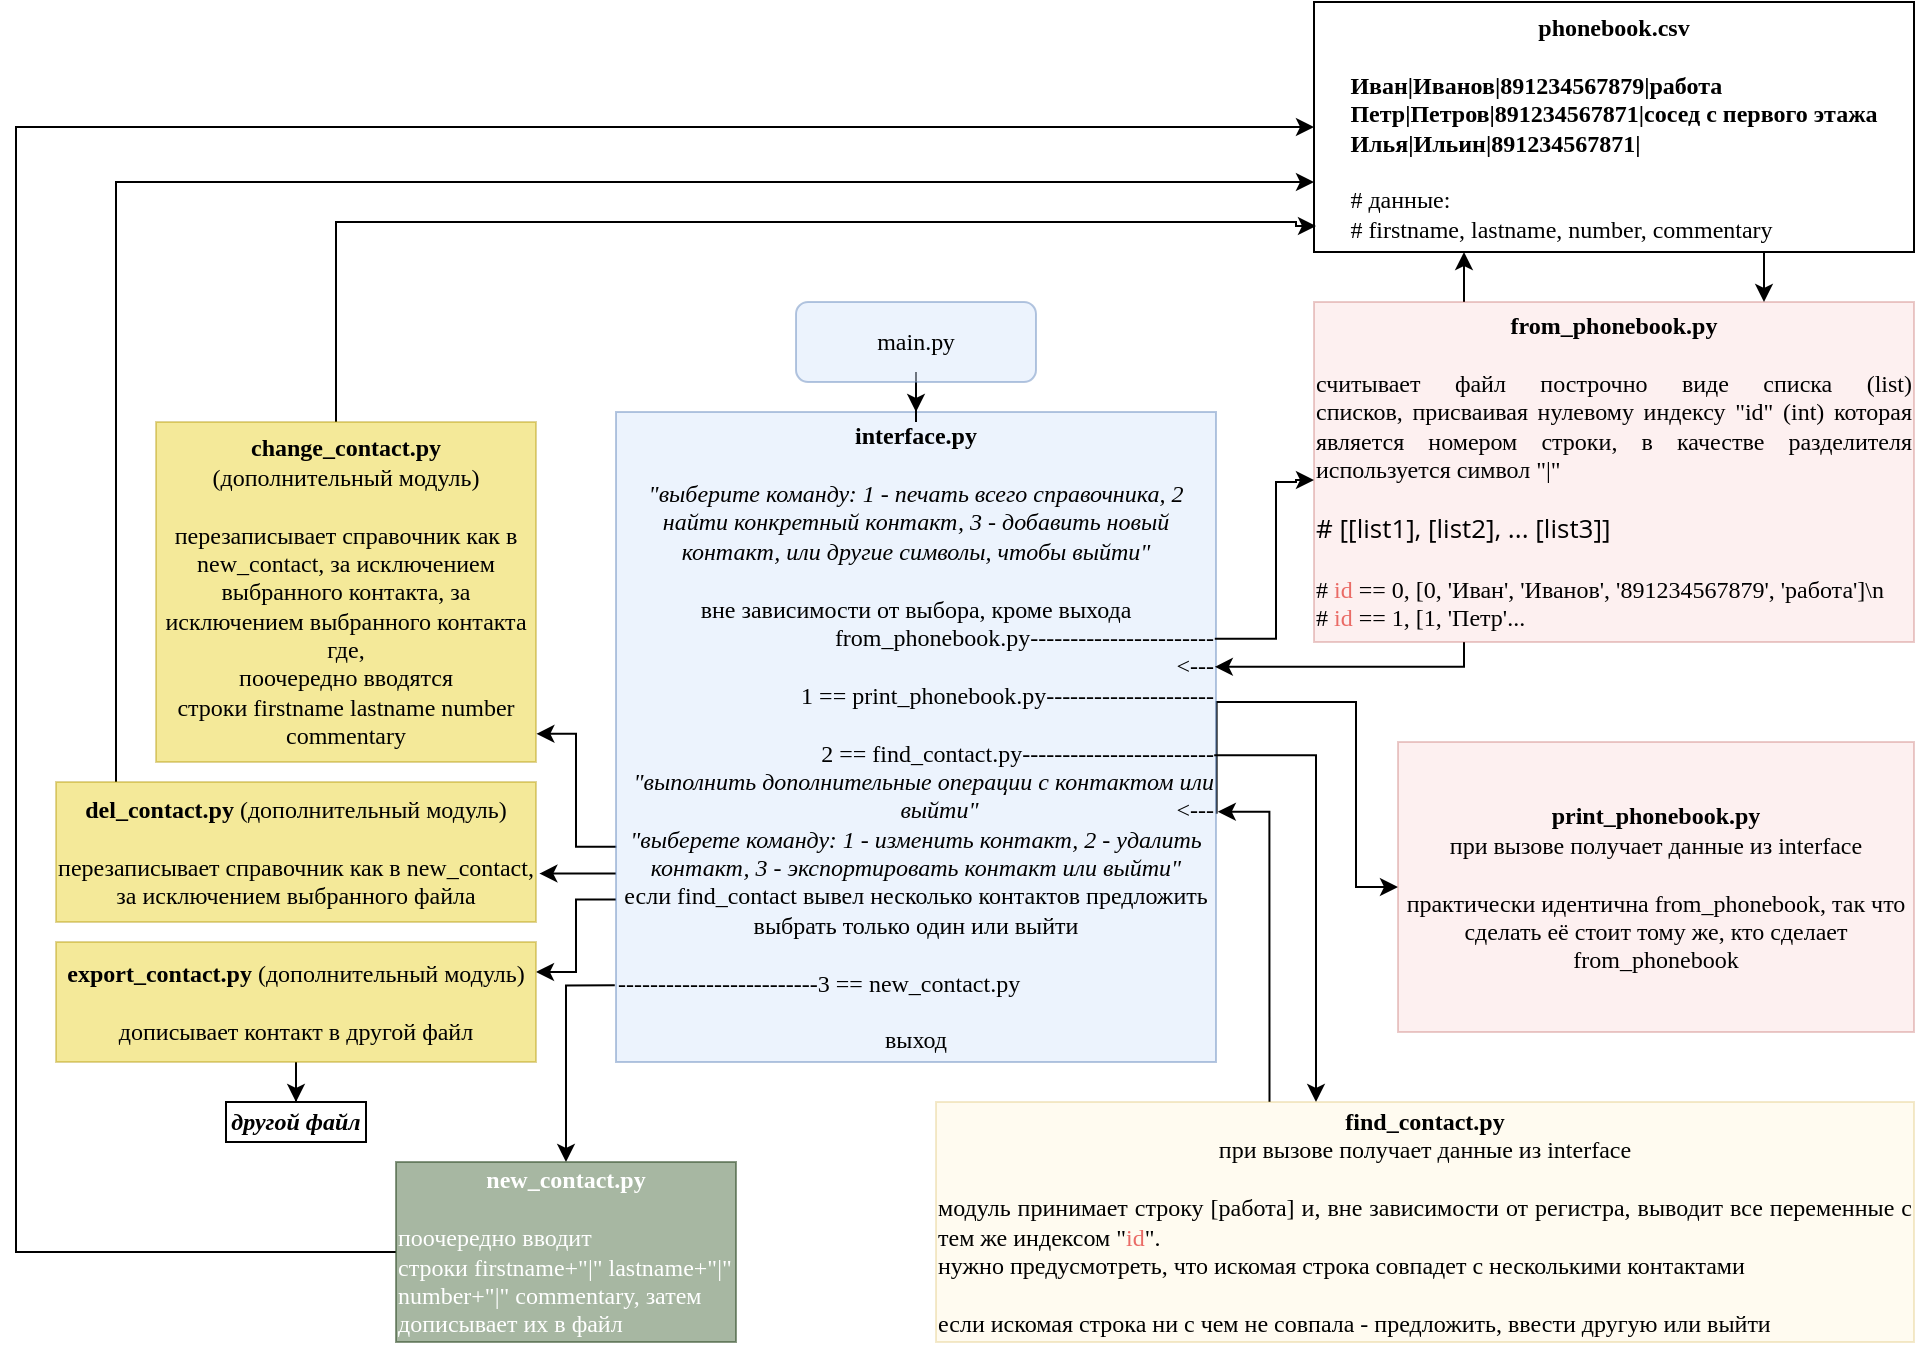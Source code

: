 <mxfile>
    <diagram id="C5RBs43oDa-KdzZeNtuy" name="Page-1">
        <mxGraphModel dx="842" dy="1774" grid="1" gridSize="10" guides="1" tooltips="1" connect="1" arrows="1" fold="1" page="1" pageScale="1" pageWidth="827" pageHeight="1169" math="0" shadow="0">
            <root>
                <mxCell id="WIyWlLk6GJQsqaUBKTNV-0"/>
                <mxCell id="WIyWlLk6GJQsqaUBKTNV-1" parent="WIyWlLk6GJQsqaUBKTNV-0"/>
                <mxCell id="DkASAoRrlRsz0CoVsxVr-43" style="edgeStyle=orthogonalEdgeStyle;rounded=0;orthogonalLoop=1;jettySize=auto;html=1;entryX=0;entryY=0.5;entryDx=0;entryDy=0;fontFamily=Times New Roman;exitX=1.001;exitY=0.618;exitDx=0;exitDy=0;exitPerimeter=0;" parent="WIyWlLk6GJQsqaUBKTNV-1" source="DkASAoRrlRsz0CoVsxVr-0" target="DkASAoRrlRsz0CoVsxVr-7" edge="1">
                    <mxGeometry relative="1" as="geometry">
                        <Array as="points">
                            <mxPoint x="610" y="250"/>
                            <mxPoint x="680" y="250"/>
                            <mxPoint x="680" y="343"/>
                        </Array>
                    </mxGeometry>
                </mxCell>
                <mxCell id="0z7Km0U5pkdLjFJuTF95-9" style="edgeStyle=orthogonalEdgeStyle;rounded=0;orthogonalLoop=1;jettySize=auto;html=1;entryX=1;entryY=0.25;entryDx=0;entryDy=0;fontFamily=Times New Roman;exitX=0;exitY=0.75;exitDx=0;exitDy=0;" parent="WIyWlLk6GJQsqaUBKTNV-1" source="DkASAoRrlRsz0CoVsxVr-0" target="0z7Km0U5pkdLjFJuTF95-3" edge="1">
                    <mxGeometry relative="1" as="geometry"/>
                </mxCell>
                <mxCell id="0z7Km0U5pkdLjFJuTF95-10" style="edgeStyle=orthogonalEdgeStyle;rounded=0;orthogonalLoop=1;jettySize=auto;html=1;entryX=1.001;entryY=0.917;entryDx=0;entryDy=0;fontFamily=Times New Roman;exitX=0.001;exitY=0.669;exitDx=0;exitDy=0;exitPerimeter=0;entryPerimeter=0;" parent="WIyWlLk6GJQsqaUBKTNV-1" source="DkASAoRrlRsz0CoVsxVr-0" target="DkASAoRrlRsz0CoVsxVr-30" edge="1">
                    <mxGeometry relative="1" as="geometry"/>
                </mxCell>
                <mxCell id="0z7Km0U5pkdLjFJuTF95-20" style="edgeStyle=orthogonalEdgeStyle;rounded=0;orthogonalLoop=1;jettySize=auto;html=1;entryX=0.5;entryY=0;entryDx=0;entryDy=0;fontFamily=Times New Roman;exitX=-0.002;exitY=0.882;exitDx=0;exitDy=0;exitPerimeter=0;" parent="WIyWlLk6GJQsqaUBKTNV-1" source="DkASAoRrlRsz0CoVsxVr-0" target="DkASAoRrlRsz0CoVsxVr-11" edge="1">
                    <mxGeometry relative="1" as="geometry"/>
                </mxCell>
                <mxCell id="0z7Km0U5pkdLjFJuTF95-24" style="edgeStyle=orthogonalEdgeStyle;rounded=0;orthogonalLoop=1;jettySize=auto;html=1;entryX=1.007;entryY=0.655;entryDx=0;entryDy=0;entryPerimeter=0;fontFamily=Times New Roman;exitX=0;exitY=0.71;exitDx=0;exitDy=0;exitPerimeter=0;" parent="WIyWlLk6GJQsqaUBKTNV-1" source="DkASAoRrlRsz0CoVsxVr-0" target="DkASAoRrlRsz0CoVsxVr-33" edge="1">
                    <mxGeometry relative="1" as="geometry"/>
                </mxCell>
                <mxCell id="DkASAoRrlRsz0CoVsxVr-0" value="&lt;b&gt;interface.pу&lt;/b&gt;&lt;br&gt;&lt;br&gt;&lt;i&gt;&quot;выберите команду: 1 - печать всего справочника, 2 найти конкретный контакт, 3 - добавить новый контакт, или другие символы, чтобы выйти&quot;&lt;/i&gt;&lt;br&gt;&lt;br&gt;вне зависимости от выбора, кроме выхода&lt;br&gt;&lt;div style=&quot;text-align: right;&quot;&gt;&lt;span style=&quot;background-color: initial;&quot;&gt;&amp;nbsp;&amp;nbsp;&lt;/span&gt;&lt;span style=&quot;background-color: initial;&quot;&gt;from_phonebook.py-----------------------&lt;/span&gt;&lt;/div&gt;&lt;div style=&quot;&quot;&gt;&lt;/div&gt;&lt;div style=&quot;text-align: right;&quot;&gt;&amp;lt;---&lt;/div&gt;&lt;div style=&quot;text-align: right;&quot;&gt;&lt;span style=&quot;background-color: initial;&quot;&gt;1 == print_phonebook.py---------------------&lt;/span&gt;&lt;/div&gt;&lt;br&gt;&lt;div style=&quot;text-align: right;&quot;&gt;&lt;span style=&quot;background-color: initial;&quot;&gt;2 == find_contact.py------------------------&lt;/span&gt;&lt;/div&gt;&lt;span style=&quot;&quot;&gt;&lt;div style=&quot;text-align: right;&quot;&gt;&lt;span style=&quot;background-color: initial;&quot;&gt;&lt;i&gt;&quot;выполнить дополнительные операции с контактом или выйти&quot;&amp;nbsp; &amp;nbsp; &amp;nbsp; &amp;nbsp; &amp;nbsp; &amp;nbsp; &amp;nbsp; &amp;nbsp; &amp;nbsp; &amp;nbsp; &amp;nbsp; &amp;nbsp; &amp;nbsp; &amp;nbsp; &amp;nbsp; &amp;nbsp; &amp;nbsp;&lt;/i&gt;&lt;/span&gt;&lt;span style=&quot;background-color: initial; text-align: right;&quot;&gt;&amp;lt;---&lt;/span&gt;&lt;/div&gt;&lt;/span&gt;&lt;i&gt;&quot;выберете команду: 1 - изменить контакт, 2 - удалить контакт, 3 - экспортировать контакт или выйти&quot;&lt;/i&gt;&lt;br&gt;если find_contact вывел несколько контактов предложить выбрать только один или выйти&lt;br&gt;&lt;br&gt;&lt;div style=&quot;text-align: left;&quot;&gt;&lt;span style=&quot;background-color: initial;&quot;&gt;-------------------------3 == new_contact.py&lt;/span&gt;&lt;/div&gt;&lt;br&gt;выход" style="rounded=0;whiteSpace=wrap;html=1;fontFamily=Times New Roman;fillColor=#dae8fc;strokeColor=#6c8ebf;opacity=50;" parent="WIyWlLk6GJQsqaUBKTNV-1" vertex="1">
                    <mxGeometry x="310" y="105" width="300" height="325" as="geometry"/>
                </mxCell>
                <mxCell id="DkASAoRrlRsz0CoVsxVr-9" style="edgeStyle=orthogonalEdgeStyle;rounded=0;orthogonalLoop=1;jettySize=auto;html=1;entryX=0.5;entryY=0;entryDx=0;entryDy=0;fontFamily=Times New Roman;" parent="WIyWlLk6GJQsqaUBKTNV-1" source="WIyWlLk6GJQsqaUBKTNV-3" target="DkASAoRrlRsz0CoVsxVr-0" edge="1">
                    <mxGeometry relative="1" as="geometry"/>
                </mxCell>
                <mxCell id="WIyWlLk6GJQsqaUBKTNV-3" value="main.ру" style="rounded=1;whiteSpace=wrap;html=1;fontSize=12;glass=0;strokeWidth=1;shadow=0;fontFamily=Times New Roman;fillColor=#dae8fc;strokeColor=#6c8ebf;opacity=50;" parent="WIyWlLk6GJQsqaUBKTNV-1" vertex="1">
                    <mxGeometry x="400" y="50" width="120" height="40" as="geometry"/>
                </mxCell>
                <mxCell id="DkASAoRrlRsz0CoVsxVr-19" style="edgeStyle=orthogonalEdgeStyle;rounded=0;orthogonalLoop=1;jettySize=auto;html=1;fontFamily=Times New Roman;exitX=0.997;exitY=0.528;exitDx=0;exitDy=0;exitPerimeter=0;" parent="WIyWlLk6GJQsqaUBKTNV-1" source="DkASAoRrlRsz0CoVsxVr-0" target="DkASAoRrlRsz0CoVsxVr-10" edge="1">
                    <mxGeometry relative="1" as="geometry">
                        <Array as="points">
                            <mxPoint x="660" y="277"/>
                        </Array>
                    </mxGeometry>
                </mxCell>
                <mxCell id="DkASAoRrlRsz0CoVsxVr-42" style="edgeStyle=orthogonalEdgeStyle;rounded=0;orthogonalLoop=1;jettySize=auto;html=1;entryX=0.998;entryY=0.392;entryDx=0;entryDy=0;exitX=0.25;exitY=1;exitDx=0;exitDy=0;fontFamily=Times New Roman;entryPerimeter=0;" parent="WIyWlLk6GJQsqaUBKTNV-1" source="DkASAoRrlRsz0CoVsxVr-3" target="DkASAoRrlRsz0CoVsxVr-0" edge="1">
                    <mxGeometry relative="1" as="geometry">
                        <Array as="points">
                            <mxPoint x="734" y="232"/>
                        </Array>
                    </mxGeometry>
                </mxCell>
                <mxCell id="DkASAoRrlRsz0CoVsxVr-49" style="edgeStyle=orthogonalEdgeStyle;rounded=0;orthogonalLoop=1;jettySize=auto;html=1;entryX=0.25;entryY=1;entryDx=0;entryDy=0;fontFamily=Times New Roman;fontColor=#EA6B66;exitX=0.25;exitY=0;exitDx=0;exitDy=0;" parent="WIyWlLk6GJQsqaUBKTNV-1" source="DkASAoRrlRsz0CoVsxVr-3" target="DkASAoRrlRsz0CoVsxVr-14" edge="1">
                    <mxGeometry relative="1" as="geometry"/>
                </mxCell>
                <mxCell id="DkASAoRrlRsz0CoVsxVr-3" value="&lt;div style=&quot;&quot;&gt;&lt;span style=&quot;background-color: initial;&quot;&gt;&lt;b&gt;from_phonebook.py&lt;/b&gt;&lt;/span&gt;&lt;/div&gt;&lt;div style=&quot;text-align: justify;&quot;&gt;&lt;br&gt;&lt;/div&gt;&lt;div style=&quot;text-align: justify;&quot;&gt;&lt;span style=&quot;background-color: initial;&quot;&gt;считывает&amp;nbsp;&lt;/span&gt;&lt;span style=&quot;background-color: initial;&quot;&gt;файл построчно&lt;/span&gt;&lt;span style=&quot;background-color: initial;&quot;&gt;&amp;nbsp;виде списка (list) списков,&amp;nbsp;&lt;/span&gt;&lt;span style=&quot;background-color: initial;&quot;&gt;присваивая нулевому индексу &quot;id&quot; (int) которая является номером строки, в качестве разделителя используется символ &quot;|&quot;&lt;/span&gt;&lt;/div&gt;&lt;div style=&quot;text-align: justify;&quot;&gt;&lt;span style=&quot;background-color: initial;&quot;&gt;&lt;br&gt;&lt;/span&gt;&lt;/div&gt;&lt;div style=&quot;text-align: justify;&quot;&gt;&lt;span style=&quot;font-family: &amp;quot;Open Sans&amp;quot;; font-size: 13px; text-align: start;&quot;&gt;# [[list1], [list2], ... [list3]]&lt;/span&gt;&lt;span style=&quot;background-color: initial;&quot;&gt;&lt;br&gt;&lt;/span&gt;&lt;/div&gt;&lt;div style=&quot;text-align: justify;&quot;&gt;&lt;span style=&quot;color: rgb(102, 102, 102); font-family: &amp;quot;Open Sans&amp;quot;; font-size: 13px; text-align: start; background-color: rgba(82, 82, 128, 0.09);&quot;&gt;&lt;br&gt;&lt;/span&gt;&lt;/div&gt;&lt;div style=&quot;text-align: justify;&quot;&gt;&lt;span style=&quot;background-color: initial;&quot;&gt;# &lt;font color=&quot;#ea6b66&quot;&gt;id&lt;/font&gt; == 0, [0, '&lt;/span&gt;&lt;span style=&quot;background-color: initial;&quot;&gt;Иван', 'Иванов', '891234567879', 'работа']\n&lt;/span&gt;&lt;/div&gt;&lt;div style=&quot;text-align: justify;&quot;&gt;&lt;span style=&quot;background-color: initial;&quot;&gt;# &lt;font color=&quot;#ea6b66&quot;&gt;id&lt;/font&gt; == 1, [1, 'Петр'...&lt;/span&gt;&lt;/div&gt;" style="rounded=0;whiteSpace=wrap;html=1;strokeWidth=1;fontFamily=Times New Roman;fillColor=#f8cecc;strokeColor=#b85450;opacity=30;" parent="WIyWlLk6GJQsqaUBKTNV-1" vertex="1">
                    <mxGeometry x="659" y="50" width="300" height="170" as="geometry"/>
                </mxCell>
                <mxCell id="DkASAoRrlRsz0CoVsxVr-7" value="&lt;b&gt;print_phonebook.py&lt;/b&gt;&lt;br&gt;при вызове получает данные из interface&lt;br&gt;&lt;br&gt;практически идентична from_phonebook, так что сделать её стоит тому же, кто сделает from_phonebook&lt;br&gt;" style="rounded=0;whiteSpace=wrap;html=1;fontFamily=Times New Roman;fillColor=#f8cecc;strokeColor=#b85450;opacity=30;" parent="WIyWlLk6GJQsqaUBKTNV-1" vertex="1">
                    <mxGeometry x="701" y="270" width="258" height="145" as="geometry"/>
                </mxCell>
                <mxCell id="0z7Km0U5pkdLjFJuTF95-22" style="edgeStyle=orthogonalEdgeStyle;rounded=0;orthogonalLoop=1;jettySize=auto;html=1;entryX=1.003;entryY=0.615;entryDx=0;entryDy=0;entryPerimeter=0;fontFamily=Times New Roman;exitX=0.341;exitY=0;exitDx=0;exitDy=0;exitPerimeter=0;" parent="WIyWlLk6GJQsqaUBKTNV-1" source="DkASAoRrlRsz0CoVsxVr-10" target="DkASAoRrlRsz0CoVsxVr-0" edge="1">
                    <mxGeometry relative="1" as="geometry"/>
                </mxCell>
                <mxCell id="DkASAoRrlRsz0CoVsxVr-10" value="&lt;div style=&quot;&quot;&gt;&lt;span style=&quot;background-color: initial;&quot;&gt;&lt;b&gt;find_contact.py&lt;/b&gt;&lt;/span&gt;&lt;/div&gt;&lt;div style=&quot;&quot;&gt;при вызове получает данные из interface&lt;br&gt;&lt;/div&gt;&lt;div style=&quot;text-align: justify;&quot;&gt;&lt;br&gt;&lt;/div&gt;&lt;div style=&quot;text-align: justify;&quot;&gt;&lt;span style=&quot;background-color: initial;&quot;&gt;модуль принимает строку [работа]&amp;nbsp;&lt;/span&gt;&lt;span style=&quot;background-color: initial;&quot;&gt;и, вне зависимости от регистра,&amp;nbsp;выводит все переменные с тем же индексом &quot;&lt;font color=&quot;#ea6b66&quot;&gt;id&lt;/font&gt;&quot;.&lt;/span&gt;&lt;/div&gt;&lt;div style=&quot;text-align: justify;&quot;&gt;&lt;span style=&quot;background-color: initial;&quot;&gt;нужно предусмотреть, что искомая строка совпадет с несколькими&amp;nbsp;контактами&lt;/span&gt;&lt;/div&gt;&lt;div style=&quot;text-align: justify;&quot;&gt;&lt;br&gt;&lt;/div&gt;&lt;div style=&quot;text-align: justify;&quot;&gt;если искомая строка ни с чем не совпала - предложить, ввести другую или выйти&lt;/div&gt;" style="rounded=0;whiteSpace=wrap;html=1;align=center;fontFamily=Times New Roman;fillColor=#fff2cc;strokeColor=#d6b656;opacity=30;" parent="WIyWlLk6GJQsqaUBKTNV-1" vertex="1">
                    <mxGeometry x="470" y="450" width="489" height="120" as="geometry"/>
                </mxCell>
                <mxCell id="0z7Km0U5pkdLjFJuTF95-21" style="edgeStyle=orthogonalEdgeStyle;rounded=0;orthogonalLoop=1;jettySize=auto;html=1;entryX=0;entryY=0.5;entryDx=0;entryDy=0;fontFamily=Times New Roman;" parent="WIyWlLk6GJQsqaUBKTNV-1" source="DkASAoRrlRsz0CoVsxVr-11" target="DkASAoRrlRsz0CoVsxVr-14" edge="1">
                    <mxGeometry relative="1" as="geometry">
                        <Array as="points">
                            <mxPoint x="10" y="525"/>
                            <mxPoint x="10" y="-37"/>
                        </Array>
                    </mxGeometry>
                </mxCell>
                <mxCell id="DkASAoRrlRsz0CoVsxVr-11" value="&lt;span style=&quot;&quot;&gt;&lt;br&gt;&lt;/span&gt;&lt;b&gt;new_contact.py&lt;/b&gt;&lt;span style=&quot;&quot;&gt;&lt;br&gt;&lt;/span&gt;&lt;br&gt;&lt;div style=&quot;text-align: left;&quot;&gt;&lt;span style=&quot;background-color: initial;&quot;&gt;поочередно вводит строки&lt;/span&gt;&lt;span style=&quot;background-color: initial;&quot;&gt;&amp;nbsp;&lt;/span&gt;&lt;span style=&quot;background-color: initial;&quot;&gt;firstname+&quot;|&quot; lastname+&quot;|&quot; number+&quot;|&quot; commentary, затем дописывает их в файл&lt;/span&gt;&lt;/div&gt;&lt;span style=&quot;&quot;&gt;&lt;div style=&quot;text-align: left;&quot;&gt;&lt;span style=&quot;background-color: initial;&quot;&gt;&lt;br&gt;&lt;/span&gt;&lt;/div&gt;&lt;/span&gt;" style="rounded=0;whiteSpace=wrap;html=1;fontFamily=Times New Roman;fillColor=#6d8764;strokeColor=#3A5431;opacity=60;fontColor=#ffffff;" parent="WIyWlLk6GJQsqaUBKTNV-1" vertex="1">
                    <mxGeometry x="200" y="480" width="170" height="90" as="geometry"/>
                </mxCell>
                <mxCell id="DkASAoRrlRsz0CoVsxVr-50" style="edgeStyle=orthogonalEdgeStyle;rounded=0;orthogonalLoop=1;jettySize=auto;html=1;entryX=0.75;entryY=0;entryDx=0;entryDy=0;fontFamily=Times New Roman;fontColor=#EA6B66;exitX=0.75;exitY=1;exitDx=0;exitDy=0;" parent="WIyWlLk6GJQsqaUBKTNV-1" source="DkASAoRrlRsz0CoVsxVr-14" target="DkASAoRrlRsz0CoVsxVr-3" edge="1">
                    <mxGeometry relative="1" as="geometry"/>
                </mxCell>
                <mxCell id="DkASAoRrlRsz0CoVsxVr-14" value="&lt;div style=&quot;&quot;&gt;&lt;span style=&quot;background-color: initial;&quot;&gt;&lt;b&gt;phonebook.csv&lt;/b&gt;&lt;/span&gt;&lt;/div&gt;&lt;span style=&quot;&quot;&gt;&lt;div&gt;&lt;br&gt;&lt;/div&gt;&lt;div style=&quot;text-align: left;&quot;&gt;&lt;span style=&quot;background-color: initial;&quot;&gt;&lt;b&gt;Иван|Иванов|891234567879|работа&lt;/b&gt;&lt;/span&gt;&lt;/div&gt;&lt;div style=&quot;text-align: left;&quot;&gt;&lt;b&gt;&lt;span style=&quot;background-color: initial;&quot;&gt;Петр|Петров|&lt;/span&gt;&lt;span style=&quot;background-color: initial;&quot;&gt;891234567871|сосед с первого этажа&lt;/span&gt;&lt;/b&gt;&lt;/div&gt;&lt;/span&gt;&lt;span style=&quot;&quot;&gt;&lt;div style=&quot;text-align: left;&quot;&gt;&lt;b&gt;&lt;span style=&quot;background-color: initial;&quot;&gt;Илья|Ильин|&lt;/span&gt;&lt;span style=&quot;background-color: initial;&quot;&gt;891234567871|&lt;/span&gt;&lt;/b&gt;&lt;/div&gt;&lt;/span&gt;&lt;span style=&quot;&quot;&gt;&lt;div style=&quot;text-align: left;&quot;&gt;&lt;br&gt;&lt;/div&gt;&lt;div style=&quot;text-align: left;&quot;&gt;# данные:&lt;/div&gt;&lt;div style=&quot;text-align: left;&quot;&gt;&lt;span style=&quot;background-color: initial;&quot;&gt;# firstname, lastname, number, commentary&lt;/span&gt;&lt;/div&gt;&lt;/span&gt;" style="rounded=0;whiteSpace=wrap;html=1;fontFamily=Times New Roman;" parent="WIyWlLk6GJQsqaUBKTNV-1" vertex="1">
                    <mxGeometry x="659" y="-100" width="300" height="125" as="geometry"/>
                </mxCell>
                <mxCell id="0z7Km0U5pkdLjFJuTF95-12" style="edgeStyle=orthogonalEdgeStyle;rounded=0;orthogonalLoop=1;jettySize=auto;html=1;fontFamily=Times New Roman;" parent="WIyWlLk6GJQsqaUBKTNV-1" source="DkASAoRrlRsz0CoVsxVr-30" edge="1">
                    <mxGeometry relative="1" as="geometry">
                        <mxPoint x="660" y="12" as="targetPoint"/>
                        <Array as="points">
                            <mxPoint x="170" y="10"/>
                            <mxPoint x="650" y="10"/>
                            <mxPoint x="650" y="12"/>
                        </Array>
                    </mxGeometry>
                </mxCell>
                <mxCell id="DkASAoRrlRsz0CoVsxVr-30" value="&lt;span style=&quot;text-align: justify;&quot;&gt;&lt;b&gt;change_contact.py &lt;/b&gt;(дополнительный модуль)&lt;br&gt;&lt;br&gt;&lt;/span&gt;перезаписывает справочник как в new_contact, за исключением выбранного контакта, за исключением выбранного контакта где,&lt;span style=&quot;text-align: justify;&quot;&gt;&lt;br&gt;&lt;/span&gt;&lt;span style=&quot;text-align: left; background-color: initial;&quot;&gt;поочередно вводятся строки&lt;/span&gt;&lt;span style=&quot;text-align: left; background-color: initial;&quot;&gt;&amp;nbsp;&lt;/span&gt;&lt;span style=&quot;text-align: left; background-color: initial;&quot;&gt;firstname lastname number commentary&lt;/span&gt;&lt;span style=&quot;text-align: justify;&quot;&gt;&lt;br&gt;&lt;/span&gt;" style="rounded=0;whiteSpace=wrap;html=1;fontFamily=Times New Roman;fillColor=#e3c800;strokeColor=#B09500;opacity=40;fontColor=#000000;" parent="WIyWlLk6GJQsqaUBKTNV-1" vertex="1">
                    <mxGeometry x="80" y="110" width="190" height="170" as="geometry"/>
                </mxCell>
                <mxCell id="0z7Km0U5pkdLjFJuTF95-25" style="edgeStyle=orthogonalEdgeStyle;rounded=0;orthogonalLoop=1;jettySize=auto;html=1;fontFamily=Times New Roman;" parent="WIyWlLk6GJQsqaUBKTNV-1" source="DkASAoRrlRsz0CoVsxVr-33" edge="1">
                    <mxGeometry relative="1" as="geometry">
                        <mxPoint x="659" y="-10" as="targetPoint"/>
                        <Array as="points">
                            <mxPoint x="60" y="-10"/>
                            <mxPoint x="659" y="-10"/>
                        </Array>
                    </mxGeometry>
                </mxCell>
                <mxCell id="DkASAoRrlRsz0CoVsxVr-33" value="&lt;b&gt;del_contact.py &lt;/b&gt;(дополнительный модуль)&lt;br&gt;&lt;br&gt;перезаписывает справочник как в new_contact, за исключением выбранного файла" style="rounded=0;whiteSpace=wrap;html=1;fontFamily=Times New Roman;fillColor=#e3c800;strokeColor=#B09500;opacity=40;fontColor=#000000;" parent="WIyWlLk6GJQsqaUBKTNV-1" vertex="1">
                    <mxGeometry x="30" y="290" width="240" height="70" as="geometry"/>
                </mxCell>
                <mxCell id="DkASAoRrlRsz0CoVsxVr-4" style="edgeStyle=orthogonalEdgeStyle;rounded=0;orthogonalLoop=1;jettySize=auto;html=1;fontFamily=Times New Roman;exitX=0.998;exitY=0.349;exitDx=0;exitDy=0;exitPerimeter=0;" parent="WIyWlLk6GJQsqaUBKTNV-1" source="DkASAoRrlRsz0CoVsxVr-0" edge="1">
                    <mxGeometry relative="1" as="geometry">
                        <mxPoint x="640" y="260" as="sourcePoint"/>
                        <Array as="points">
                            <mxPoint x="640" y="218"/>
                            <mxPoint x="640" y="140"/>
                            <mxPoint x="650" y="140"/>
                        </Array>
                        <mxPoint x="659" y="139" as="targetPoint"/>
                    </mxGeometry>
                </mxCell>
                <mxCell id="0z7Km0U5pkdLjFJuTF95-26" style="edgeStyle=orthogonalEdgeStyle;rounded=0;orthogonalLoop=1;jettySize=auto;html=1;entryX=0.5;entryY=0;entryDx=0;entryDy=0;fontFamily=Times New Roman;" parent="WIyWlLk6GJQsqaUBKTNV-1" source="0z7Km0U5pkdLjFJuTF95-3" target="0z7Km0U5pkdLjFJuTF95-15" edge="1">
                    <mxGeometry relative="1" as="geometry"/>
                </mxCell>
                <mxCell id="0z7Km0U5pkdLjFJuTF95-3" value="&lt;font face=&quot;Times New Roman&quot;&gt;&lt;b&gt;export_contact.py&lt;/b&gt; (дополнительный модуль)&lt;br&gt;&lt;br&gt;дописывает контакт в другой файл&lt;/font&gt;" style="rounded=0;whiteSpace=wrap;html=1;fillColor=#e3c800;strokeColor=#B09500;opacity=40;fontColor=#000000;" parent="WIyWlLk6GJQsqaUBKTNV-1" vertex="1">
                    <mxGeometry x="30" y="370" width="240" height="60" as="geometry"/>
                </mxCell>
                <mxCell id="0z7Km0U5pkdLjFJuTF95-15" value="&lt;i&gt;&lt;b&gt;другой файл&lt;/b&gt;&lt;/i&gt;" style="rounded=0;whiteSpace=wrap;html=1;fontFamily=Times New Roman;" parent="WIyWlLk6GJQsqaUBKTNV-1" vertex="1">
                    <mxGeometry x="115" y="450" width="70" height="20" as="geometry"/>
                </mxCell>
            </root>
        </mxGraphModel>
    </diagram>
</mxfile>